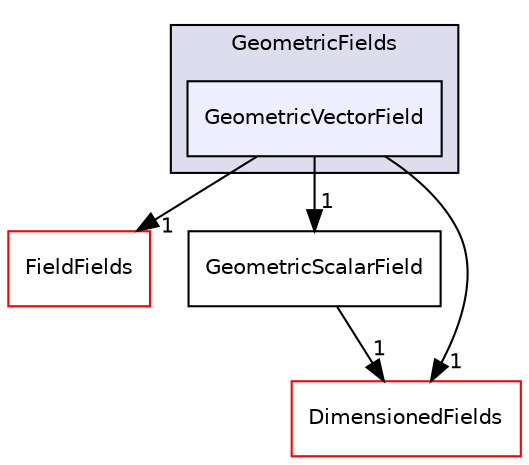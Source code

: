 digraph "src/OpenFOAM/fields/GeometricFields/GeometricVectorField" {
  bgcolor=transparent;
  compound=true
  node [ fontsize="10", fontname="Helvetica"];
  edge [ labelfontsize="10", labelfontname="Helvetica"];
  subgraph clusterdir_99558e6cce2e782cc8c86fe4c767e1e1 {
    graph [ bgcolor="#ddddee", pencolor="black", label="GeometricFields" fontname="Helvetica", fontsize="10", URL="dir_99558e6cce2e782cc8c86fe4c767e1e1.html"]
  dir_bb94ba4d87c6755bc0b8f89842767399 [shape=box, label="GeometricVectorField", style="filled", fillcolor="#eeeeff", pencolor="black", URL="dir_bb94ba4d87c6755bc0b8f89842767399.html"];
  }
  dir_8eb3a7b50b56ddbfb00a2ddef0a44ff7 [shape=box label="FieldFields" color="red" URL="dir_8eb3a7b50b56ddbfb00a2ddef0a44ff7.html"];
  dir_8d94ff87ce93360797bbd9e601270b79 [shape=box label="GeometricScalarField" URL="dir_8d94ff87ce93360797bbd9e601270b79.html"];
  dir_8c8bb42ce9b582caaa8128a267c381ba [shape=box label="DimensionedFields" color="red" URL="dir_8c8bb42ce9b582caaa8128a267c381ba.html"];
  dir_bb94ba4d87c6755bc0b8f89842767399->dir_8eb3a7b50b56ddbfb00a2ddef0a44ff7 [headlabel="1", labeldistance=1.5 headhref="dir_002353_002313.html"];
  dir_bb94ba4d87c6755bc0b8f89842767399->dir_8d94ff87ce93360797bbd9e601270b79 [headlabel="1", labeldistance=1.5 headhref="dir_002353_002349.html"];
  dir_bb94ba4d87c6755bc0b8f89842767399->dir_8c8bb42ce9b582caaa8128a267c381ba [headlabel="1", labeldistance=1.5 headhref="dir_002353_002307.html"];
  dir_8d94ff87ce93360797bbd9e601270b79->dir_8c8bb42ce9b582caaa8128a267c381ba [headlabel="1", labeldistance=1.5 headhref="dir_002349_002307.html"];
}
